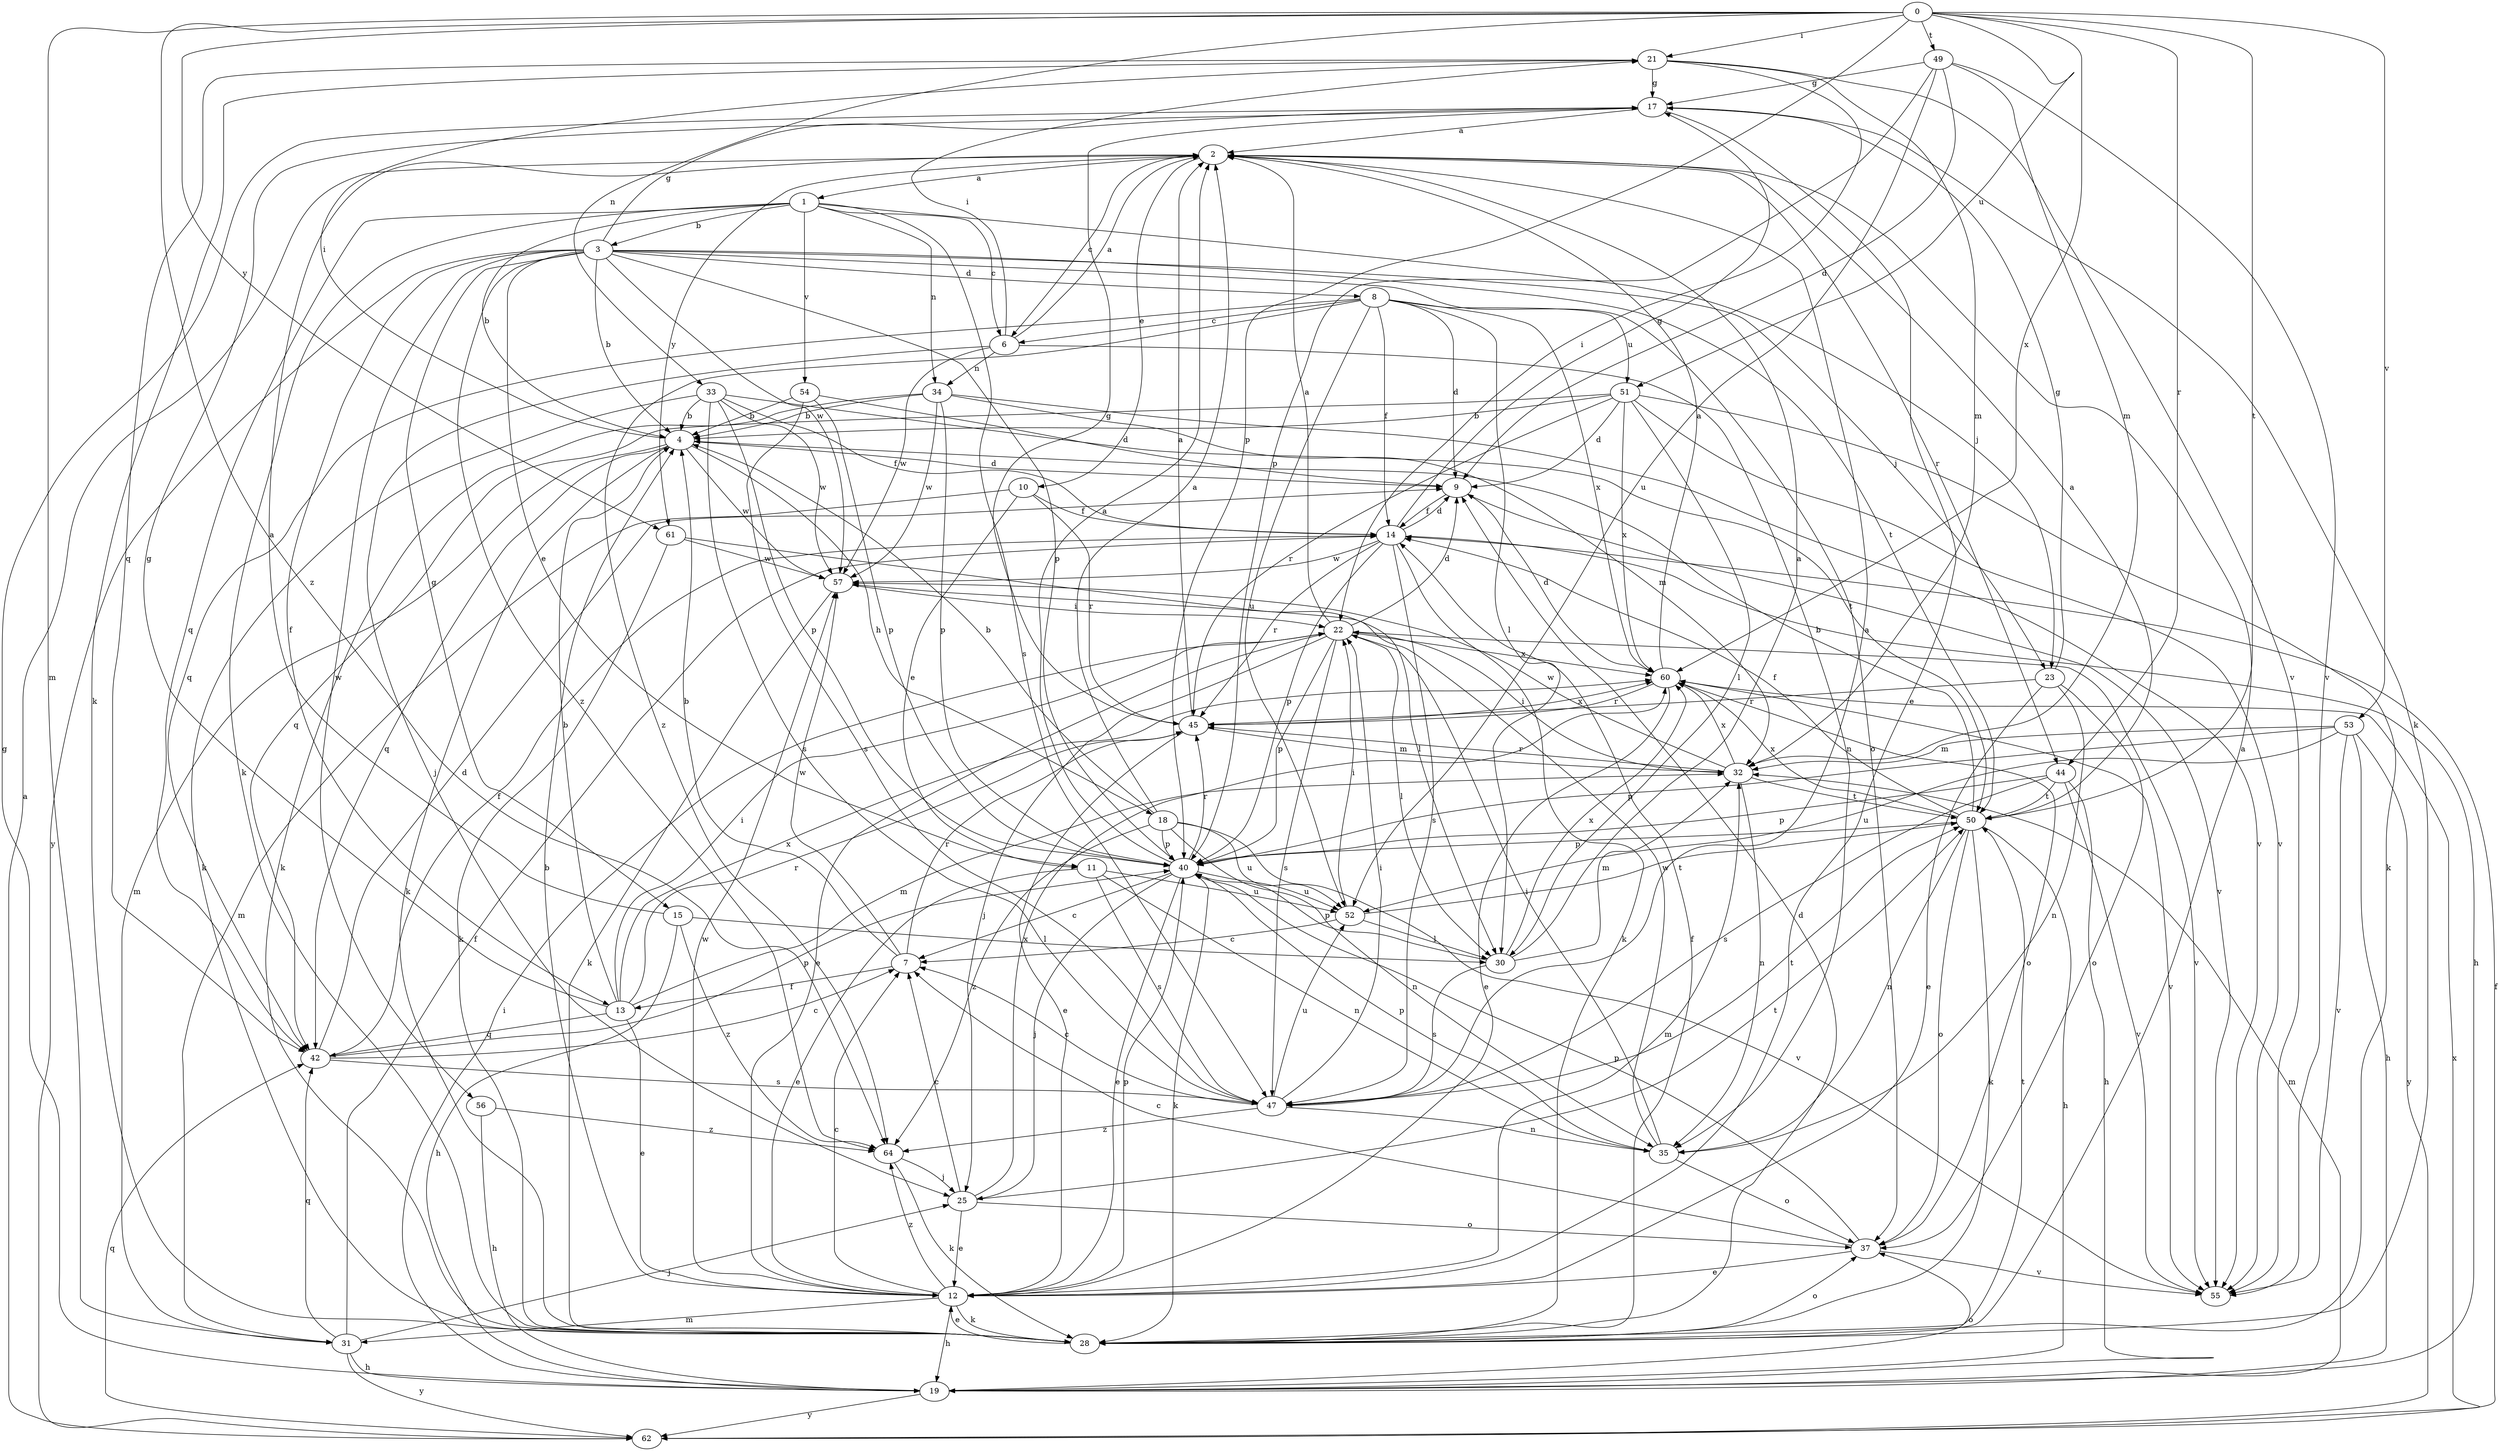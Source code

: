 strict digraph  {
0;
1;
2;
3;
4;
6;
7;
8;
9;
10;
11;
12;
13;
14;
15;
17;
18;
19;
21;
22;
23;
25;
28;
30;
31;
32;
33;
34;
35;
37;
40;
42;
44;
45;
47;
49;
50;
51;
52;
53;
54;
55;
56;
57;
60;
61;
62;
64;
0 -> 21  [label=i];
0 -> 31  [label=m];
0 -> 33  [label=n];
0 -> 40  [label=p];
0 -> 44  [label=r];
0 -> 49  [label=t];
0 -> 50  [label=t];
0 -> 51  [label=u];
0 -> 53  [label=v];
0 -> 60  [label=x];
0 -> 61  [label=y];
0 -> 64  [label=z];
1 -> 3  [label=b];
1 -> 4  [label=b];
1 -> 6  [label=c];
1 -> 23  [label=j];
1 -> 28  [label=k];
1 -> 34  [label=n];
1 -> 42  [label=q];
1 -> 47  [label=s];
1 -> 54  [label=v];
2 -> 1  [label=a];
2 -> 6  [label=c];
2 -> 10  [label=e];
2 -> 44  [label=r];
2 -> 61  [label=y];
3 -> 4  [label=b];
3 -> 8  [label=d];
3 -> 11  [label=e];
3 -> 13  [label=f];
3 -> 15  [label=g];
3 -> 17  [label=g];
3 -> 23  [label=j];
3 -> 37  [label=o];
3 -> 40  [label=p];
3 -> 50  [label=t];
3 -> 56  [label=w];
3 -> 57  [label=w];
3 -> 62  [label=y];
3 -> 64  [label=z];
4 -> 9  [label=d];
4 -> 18  [label=h];
4 -> 21  [label=i];
4 -> 28  [label=k];
4 -> 31  [label=m];
4 -> 42  [label=q];
4 -> 57  [label=w];
6 -> 2  [label=a];
6 -> 21  [label=i];
6 -> 25  [label=j];
6 -> 34  [label=n];
6 -> 35  [label=n];
6 -> 57  [label=w];
7 -> 4  [label=b];
7 -> 13  [label=f];
7 -> 45  [label=r];
7 -> 57  [label=w];
8 -> 6  [label=c];
8 -> 9  [label=d];
8 -> 14  [label=f];
8 -> 30  [label=l];
8 -> 42  [label=q];
8 -> 51  [label=u];
8 -> 52  [label=u];
8 -> 60  [label=x];
8 -> 64  [label=z];
9 -> 14  [label=f];
9 -> 55  [label=v];
10 -> 11  [label=e];
10 -> 14  [label=f];
10 -> 31  [label=m];
10 -> 45  [label=r];
11 -> 12  [label=e];
11 -> 35  [label=n];
11 -> 47  [label=s];
11 -> 52  [label=u];
12 -> 4  [label=b];
12 -> 7  [label=c];
12 -> 19  [label=h];
12 -> 28  [label=k];
12 -> 31  [label=m];
12 -> 32  [label=m];
12 -> 40  [label=p];
12 -> 57  [label=w];
12 -> 64  [label=z];
13 -> 4  [label=b];
13 -> 12  [label=e];
13 -> 17  [label=g];
13 -> 22  [label=i];
13 -> 32  [label=m];
13 -> 42  [label=q];
13 -> 45  [label=r];
13 -> 60  [label=x];
14 -> 9  [label=d];
14 -> 17  [label=g];
14 -> 19  [label=h];
14 -> 28  [label=k];
14 -> 40  [label=p];
14 -> 45  [label=r];
14 -> 47  [label=s];
14 -> 57  [label=w];
15 -> 2  [label=a];
15 -> 19  [label=h];
15 -> 30  [label=l];
15 -> 64  [label=z];
17 -> 2  [label=a];
17 -> 12  [label=e];
17 -> 28  [label=k];
18 -> 2  [label=a];
18 -> 4  [label=b];
18 -> 35  [label=n];
18 -> 40  [label=p];
18 -> 52  [label=u];
18 -> 55  [label=v];
18 -> 64  [label=z];
19 -> 17  [label=g];
19 -> 22  [label=i];
19 -> 32  [label=m];
19 -> 37  [label=o];
19 -> 62  [label=y];
21 -> 17  [label=g];
21 -> 22  [label=i];
21 -> 28  [label=k];
21 -> 32  [label=m];
21 -> 42  [label=q];
21 -> 55  [label=v];
22 -> 2  [label=a];
22 -> 9  [label=d];
22 -> 12  [label=e];
22 -> 25  [label=j];
22 -> 30  [label=l];
22 -> 40  [label=p];
22 -> 47  [label=s];
22 -> 55  [label=v];
22 -> 60  [label=x];
23 -> 12  [label=e];
23 -> 17  [label=g];
23 -> 35  [label=n];
23 -> 37  [label=o];
23 -> 45  [label=r];
25 -> 7  [label=c];
25 -> 12  [label=e];
25 -> 37  [label=o];
25 -> 50  [label=t];
25 -> 60  [label=x];
28 -> 2  [label=a];
28 -> 9  [label=d];
28 -> 12  [label=e];
28 -> 14  [label=f];
28 -> 37  [label=o];
28 -> 50  [label=t];
30 -> 2  [label=a];
30 -> 32  [label=m];
30 -> 40  [label=p];
30 -> 47  [label=s];
30 -> 60  [label=x];
31 -> 14  [label=f];
31 -> 19  [label=h];
31 -> 25  [label=j];
31 -> 42  [label=q];
31 -> 62  [label=y];
32 -> 22  [label=i];
32 -> 35  [label=n];
32 -> 45  [label=r];
32 -> 50  [label=t];
32 -> 57  [label=w];
32 -> 60  [label=x];
33 -> 4  [label=b];
33 -> 14  [label=f];
33 -> 28  [label=k];
33 -> 40  [label=p];
33 -> 47  [label=s];
33 -> 50  [label=t];
33 -> 57  [label=w];
34 -> 4  [label=b];
34 -> 28  [label=k];
34 -> 32  [label=m];
34 -> 40  [label=p];
34 -> 55  [label=v];
34 -> 57  [label=w];
35 -> 22  [label=i];
35 -> 37  [label=o];
35 -> 40  [label=p];
35 -> 57  [label=w];
37 -> 7  [label=c];
37 -> 12  [label=e];
37 -> 40  [label=p];
37 -> 55  [label=v];
40 -> 2  [label=a];
40 -> 7  [label=c];
40 -> 12  [label=e];
40 -> 25  [label=j];
40 -> 28  [label=k];
40 -> 45  [label=r];
40 -> 52  [label=u];
42 -> 7  [label=c];
42 -> 9  [label=d];
42 -> 14  [label=f];
42 -> 40  [label=p];
42 -> 47  [label=s];
44 -> 19  [label=h];
44 -> 40  [label=p];
44 -> 47  [label=s];
44 -> 50  [label=t];
44 -> 55  [label=v];
45 -> 2  [label=a];
45 -> 12  [label=e];
45 -> 17  [label=g];
45 -> 32  [label=m];
45 -> 60  [label=x];
47 -> 2  [label=a];
47 -> 7  [label=c];
47 -> 22  [label=i];
47 -> 35  [label=n];
47 -> 50  [label=t];
47 -> 52  [label=u];
47 -> 64  [label=z];
49 -> 9  [label=d];
49 -> 17  [label=g];
49 -> 32  [label=m];
49 -> 40  [label=p];
49 -> 52  [label=u];
49 -> 55  [label=v];
50 -> 2  [label=a];
50 -> 4  [label=b];
50 -> 14  [label=f];
50 -> 19  [label=h];
50 -> 28  [label=k];
50 -> 35  [label=n];
50 -> 37  [label=o];
50 -> 40  [label=p];
50 -> 60  [label=x];
51 -> 4  [label=b];
51 -> 9  [label=d];
51 -> 28  [label=k];
51 -> 30  [label=l];
51 -> 42  [label=q];
51 -> 45  [label=r];
51 -> 55  [label=v];
51 -> 60  [label=x];
52 -> 7  [label=c];
52 -> 22  [label=i];
52 -> 30  [label=l];
52 -> 50  [label=t];
53 -> 19  [label=h];
53 -> 32  [label=m];
53 -> 40  [label=p];
53 -> 52  [label=u];
53 -> 55  [label=v];
53 -> 62  [label=y];
54 -> 4  [label=b];
54 -> 9  [label=d];
54 -> 40  [label=p];
54 -> 47  [label=s];
56 -> 19  [label=h];
56 -> 64  [label=z];
57 -> 22  [label=i];
57 -> 28  [label=k];
60 -> 2  [label=a];
60 -> 9  [label=d];
60 -> 12  [label=e];
60 -> 37  [label=o];
60 -> 45  [label=r];
60 -> 55  [label=v];
61 -> 28  [label=k];
61 -> 30  [label=l];
61 -> 57  [label=w];
62 -> 2  [label=a];
62 -> 14  [label=f];
62 -> 42  [label=q];
62 -> 60  [label=x];
64 -> 25  [label=j];
64 -> 28  [label=k];
}
